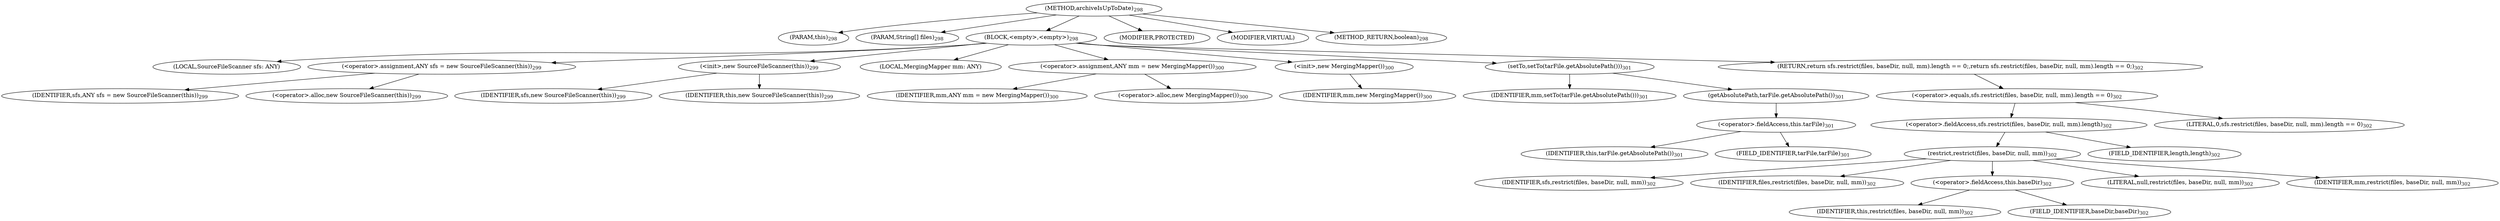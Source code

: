 digraph "archiveIsUpToDate" {  
"781" [label = <(METHOD,archiveIsUpToDate)<SUB>298</SUB>> ]
"31" [label = <(PARAM,this)<SUB>298</SUB>> ]
"782" [label = <(PARAM,String[] files)<SUB>298</SUB>> ]
"783" [label = <(BLOCK,&lt;empty&gt;,&lt;empty&gt;)<SUB>298</SUB>> ]
"33" [label = <(LOCAL,SourceFileScanner sfs: ANY)> ]
"784" [label = <(&lt;operator&gt;.assignment,ANY sfs = new SourceFileScanner(this))<SUB>299</SUB>> ]
"785" [label = <(IDENTIFIER,sfs,ANY sfs = new SourceFileScanner(this))<SUB>299</SUB>> ]
"786" [label = <(&lt;operator&gt;.alloc,new SourceFileScanner(this))<SUB>299</SUB>> ]
"787" [label = <(&lt;init&gt;,new SourceFileScanner(this))<SUB>299</SUB>> ]
"32" [label = <(IDENTIFIER,sfs,new SourceFileScanner(this))<SUB>299</SUB>> ]
"30" [label = <(IDENTIFIER,this,new SourceFileScanner(this))<SUB>299</SUB>> ]
"35" [label = <(LOCAL,MergingMapper mm: ANY)> ]
"788" [label = <(&lt;operator&gt;.assignment,ANY mm = new MergingMapper())<SUB>300</SUB>> ]
"789" [label = <(IDENTIFIER,mm,ANY mm = new MergingMapper())<SUB>300</SUB>> ]
"790" [label = <(&lt;operator&gt;.alloc,new MergingMapper())<SUB>300</SUB>> ]
"791" [label = <(&lt;init&gt;,new MergingMapper())<SUB>300</SUB>> ]
"34" [label = <(IDENTIFIER,mm,new MergingMapper())<SUB>300</SUB>> ]
"792" [label = <(setTo,setTo(tarFile.getAbsolutePath()))<SUB>301</SUB>> ]
"793" [label = <(IDENTIFIER,mm,setTo(tarFile.getAbsolutePath()))<SUB>301</SUB>> ]
"794" [label = <(getAbsolutePath,tarFile.getAbsolutePath())<SUB>301</SUB>> ]
"795" [label = <(&lt;operator&gt;.fieldAccess,this.tarFile)<SUB>301</SUB>> ]
"796" [label = <(IDENTIFIER,this,tarFile.getAbsolutePath())<SUB>301</SUB>> ]
"797" [label = <(FIELD_IDENTIFIER,tarFile,tarFile)<SUB>301</SUB>> ]
"798" [label = <(RETURN,return sfs.restrict(files, baseDir, null, mm).length == 0;,return sfs.restrict(files, baseDir, null, mm).length == 0;)<SUB>302</SUB>> ]
"799" [label = <(&lt;operator&gt;.equals,sfs.restrict(files, baseDir, null, mm).length == 0)<SUB>302</SUB>> ]
"800" [label = <(&lt;operator&gt;.fieldAccess,sfs.restrict(files, baseDir, null, mm).length)<SUB>302</SUB>> ]
"801" [label = <(restrict,restrict(files, baseDir, null, mm))<SUB>302</SUB>> ]
"802" [label = <(IDENTIFIER,sfs,restrict(files, baseDir, null, mm))<SUB>302</SUB>> ]
"803" [label = <(IDENTIFIER,files,restrict(files, baseDir, null, mm))<SUB>302</SUB>> ]
"804" [label = <(&lt;operator&gt;.fieldAccess,this.baseDir)<SUB>302</SUB>> ]
"805" [label = <(IDENTIFIER,this,restrict(files, baseDir, null, mm))<SUB>302</SUB>> ]
"806" [label = <(FIELD_IDENTIFIER,baseDir,baseDir)<SUB>302</SUB>> ]
"807" [label = <(LITERAL,null,restrict(files, baseDir, null, mm))<SUB>302</SUB>> ]
"808" [label = <(IDENTIFIER,mm,restrict(files, baseDir, null, mm))<SUB>302</SUB>> ]
"809" [label = <(FIELD_IDENTIFIER,length,length)<SUB>302</SUB>> ]
"810" [label = <(LITERAL,0,sfs.restrict(files, baseDir, null, mm).length == 0)<SUB>302</SUB>> ]
"811" [label = <(MODIFIER,PROTECTED)> ]
"812" [label = <(MODIFIER,VIRTUAL)> ]
"813" [label = <(METHOD_RETURN,boolean)<SUB>298</SUB>> ]
  "781" -> "31" 
  "781" -> "782" 
  "781" -> "783" 
  "781" -> "811" 
  "781" -> "812" 
  "781" -> "813" 
  "783" -> "33" 
  "783" -> "784" 
  "783" -> "787" 
  "783" -> "35" 
  "783" -> "788" 
  "783" -> "791" 
  "783" -> "792" 
  "783" -> "798" 
  "784" -> "785" 
  "784" -> "786" 
  "787" -> "32" 
  "787" -> "30" 
  "788" -> "789" 
  "788" -> "790" 
  "791" -> "34" 
  "792" -> "793" 
  "792" -> "794" 
  "794" -> "795" 
  "795" -> "796" 
  "795" -> "797" 
  "798" -> "799" 
  "799" -> "800" 
  "799" -> "810" 
  "800" -> "801" 
  "800" -> "809" 
  "801" -> "802" 
  "801" -> "803" 
  "801" -> "804" 
  "801" -> "807" 
  "801" -> "808" 
  "804" -> "805" 
  "804" -> "806" 
}
